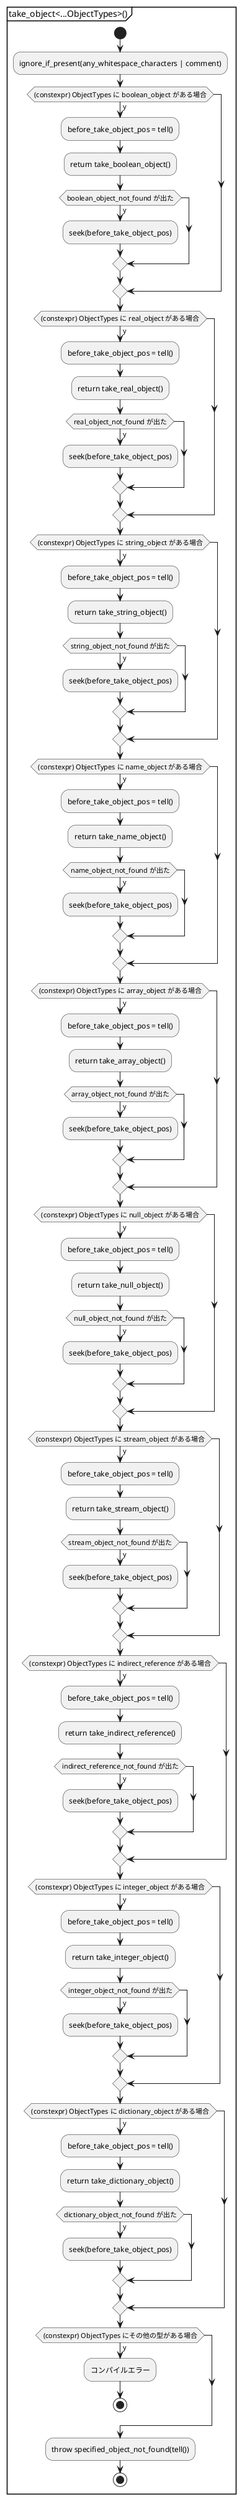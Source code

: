 @startuml take_object
partition "take_object<...ObjectTypes>()" {
start
	:ignore_if_present(any_whitespace_characters | comment);

	if ((constexpr) ObjectTypes に boolean_object がある場合) then (y)
		:before_take_object_pos = tell();
		:return take_boolean_object();
		if (boolean_object_not_found が出た) then (y)
			:seek(before_take_object_pos);
		endif
	endif
	if ((constexpr) ObjectTypes に real_object がある場合) then (y)
		:before_take_object_pos = tell();
		:return take_real_object();
		if (real_object_not_found が出た) then (y)
			:seek(before_take_object_pos);
		endif
	endif
	if ((constexpr) ObjectTypes に string_object がある場合) then (y)
		:before_take_object_pos = tell();
		:return take_string_object();
		if (string_object_not_found が出た) then (y)
			:seek(before_take_object_pos);
		endif
	endif
	if ((constexpr) ObjectTypes に name_object がある場合) then (y)
		:before_take_object_pos = tell();
		:return take_name_object();
		if (name_object_not_found が出た) then (y)
			:seek(before_take_object_pos);
		endif
	endif
	if ((constexpr) ObjectTypes に array_object がある場合) then (y)
		:before_take_object_pos = tell();
		:return take_array_object();
		if (array_object_not_found が出た) then (y)
			:seek(before_take_object_pos);
		endif
	endif
	if ((constexpr) ObjectTypes に null_object がある場合) then (y)
		:before_take_object_pos = tell();
		:return take_null_object();
		if (null_object_not_found が出た) then (y)
			:seek(before_take_object_pos);
		endif
	endif
	if ((constexpr) ObjectTypes に stream_object がある場合) then (y)
		:before_take_object_pos = tell();
		:return take_stream_object();
		if (stream_object_not_found が出た) then (y)
			:seek(before_take_object_pos);
		endif
	endif
	if ((constexpr) ObjectTypes に indirect_reference がある場合) then (y)
		:before_take_object_pos = tell();
		:return take_indirect_reference();
		if (indirect_reference_not_found が出た) then (y)
			:seek(before_take_object_pos);
		endif
	endif
	if ((constexpr) ObjectTypes に integer_object がある場合) then (y)
		:before_take_object_pos = tell();
		:return take_integer_object();
		if (integer_object_not_found が出た) then (y)
			:seek(before_take_object_pos);
		endif
	endif
	if ((constexpr) ObjectTypes に dictionary_object がある場合) then (y)
		:before_take_object_pos = tell();
		:return take_dictionary_object();
		if (dictionary_object_not_found が出た) then (y)
			:seek(before_take_object_pos);
		endif
	endif

	if ((constexpr) ObjectTypes にその他の型がある場合) then (y)
		:コンパイルエラー;
		stop
	endif

	:throw specified_object_not_found(tell());
stop
}
@enduml

@startuml take_boolean_object
partition "take_boolean_object()" {
start
	:ignore_if_present(any_whitespace_characters | comment);

	if (attempt_token("true")) then (y)
		:return boolean_object(true);
		stop
	elseif (attempt_token("false")) then (y)
		:return boolean_object(false);
		stop
	endif

	:throw boolean_object_not_found(tell());
stop
}
@enduml

@startuml take_integer_object
partition "take_integer_object()" {
start
	:ignore_if_present(any_whitespace_characters | comment);
	:before_take_integer_pos = tell();
	:front_token = take_token();

	if (front_token が [+-]?10進整数 の形) then (y)
		:first_integer = front_token を解釈した整数;
		if (オーバーフロー) then (y)
			:throw integer_object_overflows(before_take_integer_pos);
			stop
		endif
		:return first_integer;
	endif

	:throw integer_object_not_found(before_take_integer_pos);
stop
}
@enduml

@startuml take_real_object
partition "take_real_object()" {
start
	:ignore_if_present(any_whitespace_characters | comment);
	:before_take_real_pos = tell();
	:front_token = take_token();

	if (front_token が [+-]?10進整数.10進整数 の形（但し、10進整数のどちらかは空でも良い）) then (y)
		:return real_object(front_token を解釈した小数);
		if (オーバーフロー) then (y)
			:throw real_object_overflows(before_take_real_pos);
			stop
		endif
		stop
	endif

	:throw real_object_not_found(before_take_real_pos);
stop
}
@enduml

@startuml take_string_object
partition "take_string_object()" {
start
	:ignore_if_present(any_whitespace_characters | comment);
	:before_take_string_pos = tell();

	' Literal String
	if (attempt_token("(")) then (y)
		:literal_string : string_object;
		:number_of_left_parenthesis = 1;
		:number_of_right_parenthesis = 0;
		while (!ファイル終端 && number_of_left_parenthesis != number_of_right_parenthesis) is (y)
			switch (次の文字?)
			case (()
				:++number_of_left_parenthesis;
				:literal_string += '(';
			case ())
				:++number_of_right_parenthesis;
				if (number_of_left_parenthesis != number_of_right_parenthesis) then (y)
					:literal_string += ')';
				endif
			case (\\ r)
				:literal_string += '\\n';
				:attempt("\\n");
			case (\\  \\) /' for visibility. just means \\\\ '/
				switch (次の文字?)
				case (n)
					:literal_string += '\\n';
				case (r)
					:literal_string += '\\r';
				case (t)
					:literal_string += '\\ t';
				case (b)
					:literal_string += '\\b';
				case (f)
					:literal_string += '\\f';
				case (()
					:literal_string += '(';
				case ())
					:literal_string += ')';
				case (\\  \\) /' for visibility. just means \\\\ '/
					:literal_string += '\\\\';
				case (\\ r)
					:attempt("\\n");
				case (\\ n)
					:do nothing;
				case (0-7)
					:octal_character = 読み取ったcaseの数値 : uint8_t;
					if (次の文字 == 0-7)
						:octal_character = 8 * octal_character + 読み取ったifの数値;
						if (次の文字 == 0-7)
							:octal_character = 8 * octal_character + 読み取ったifの数値;
						endif
					endif
				case (default)
					:literal_string += 読み取った文字;
				endswitch
			case (default)
				:literal_string += 読み取った文字;
			endswitch
		endwhile

		if (number_of_left_parenthesis != number_of_right_parenthesis) then (y)
			:throw literal_string_lack_of_right_parenthesis(before_take_string_pos);
			stop
		endif

		:return string_object(literal_string);
		stop
	endif

	' Hexadecimal String
	if (attempt_token("<")) then (y)
		:hexadecimal_string : string_object;

		:character     : unsigned char = 0;
		:hex_digit_pos : int           = 0;
		while ((hex_token = take_token()) != ">") is (y)
			if (!hex_token.has_value()) then (y)
				:throw hexadecimal_string_lack_of_greater_than_sign(before_take_string_pos);
				stop
			endif

			:hex_token_last_pos = tell();
			:hex_view = hex_token : string_view;
			while (hex_digit in hex_view) is (y)
				:++hex_digit_pos;

				if (hex_digit != 0-9, A-F, a-f) then (y)
					:throw hexadecimal_string_non_hexadecimal_digit_found(hex_token_last_pos - hex_view.length() + hex_digitの位置);
					stop
				endif

				:character の (hex_digit_pos - 1) * 4 ビット目から4ビット分を hex_digit で埋める;

				if (2 == hex_digit_pos) then (y)
					:hexadecimal_string.push_back(character);
					:character = 0;
					:hex_digit_pos = 0;
				endif
			endwhile
		endwhile
		if (1 == hex_digit_pos) then (y)
			:hexadecimal_string.push_back(character);
		endif

		:return hexadecimal_string;
		stop
	endif

	:throw string_object_not_found(before_take_string_pos);
stop
}
@enduml

@startuml take_name_object
partition "take_name_object()" {
start
	:ignore_if_present(any_whitespace_characters | comment);
	:before_take_name_pos = tell();

	if (attempt_token("/")) then (y)
		if (!is_regular(peek())) then (y)
			:return name_object();
			stop
		else
			:name_token = take_token();
			:#xx で xx が16進2桁になっている時、その数値の表す文字に置き換える;
			:return name_object(name_token);
			stop
		endif
	endif

	:throw name_object_not_found(before_take_name_pos);
stop
}
@enduml

@startuml take_array_object
partition "take_array_object()" {
start
	:ignore_if_present(any_whitespace_characters | comment);
	:before_take_array_pos = tell();

	if (attempt_token("[")) then (y)
		:array : array_object;

		while (!attempt_token("]")) is (y)
			if (no_token()) then (y)
				:throw array_lack_of_right_square_bracket(before_take_array_pos);
				stop
			endif

			:ignore_if_present(any_whitespace_characters | comment);
			:before_element_pos = tell();
			:element = take_object();
			if (specified_object_not_found が出た) then (y)
				:throw array_invalid_element(before_element_pos);
			endif
			:array.push_back(element);
		endwhile

		:return array;
		stop
	endif

	:throw array_object_not_found(before_take_array_pos);
stop
}
@enduml

@startuml take_dictionary_object
partition "take_dictionary_object()" {
start
	:ignore_if_present(any_whitespace_characters | comment);
	:before_take_dictionary_pos = tell();

	if (attempt_token("<<")) then (y)
		:dictionary : dictionary_object;

		while (!attempt_token(">>")) is (y)
			if (no_token()) then (y)
				:throw dictionary_lack_of_double_greater_than_sign(before_take_dictionary_pos);
				stop
			endif

			:name = take_name_object();

			:value = take_object();
			if (specified_object_not_found が出た) then (y)
				:throw dictionary_invalid_value(tell());
			endif
			if (value != null) then (y)
				:dictionary.emplace(name, value);
			endif
		endwhile

		:return dictionary;
	endif

	:throw dictionary_object_not_found(before_take_dictionary_pos);
stop
}
@enduml

@startuml take_stream_object
partition "take_stream_object()" {
start
	:ignore_if_present(any_whitespace_characters | comment);
	:before_take_stream_object_pos = tell();

	:dictionary = take_dictionary_object();
	if (dictionary_object_not_found が出た) then (y)
		:throw stream_object_not_found(before_take_stream_object_pos);
		stop
	endif

	if (!attempt_token("stream")) then (y)
		:throw stream_object_not_found(before_take_stream_object_pos);
		stop
	endif

	:promise({"\r\n", "\n"});

	if (!dictionary.contains("Length")) then (y)
		:throw stream_dictionary_absence_of_Length_entry(before_take_stream_object_pos);
		stop
	endif

	:stream_length = dereference<integer_object>(dictionary.at("Length"));

	:head_of_data = tell();
	:stream_data : std::string = stream_lengthバイト読み取り;
	' HACK: stream_length バイト読み取り中に、Filterに対する明示的なEODマーカーが出現した場合にエラーにする
	if (stream_lengthバイト読み取れなかった) then (y)
		:throw stream_data_is_shorter_than_Length(head_of_data, stream_length);
		stop
	endif

	:promise({"\r\n", "\n", "\r"});

	:ignore_if_present(EOL);

	:promise_token("endstream");
	
	:return stream_object(dictionary, stream_data);
stop
}
@enduml

@startuml take_null_object
partition "take_null_object()" {
start
	:ignore_if_present(any_whitespace_characters | comment);
	:before_take_null_pos = tell();

	if (attempt_token("null")) then (y)
		:return null;
		stop
	endif

	:throw null_object_not_found(before_take_null_pos);
stop
}
@enduml

@startuml take_indirect_reference
partition "take_indirect_reference()" {
start
	:ignore_if_present(any_whitespace_characters | comment);
	:before_take_indirect_reference_pos = tell();

	:first_integer  = take_integer_object();
	:second_integer = take_integer_object();
	if (integer_object_not_found が上のどちらかで出た) then (y)
		:throw indirect_reference_not_found(before_take_indirect_reference_pos);
	endif

	if (attempt_token("R")) then (y)
		:return indirect_reference{first_integer, second_integer};
		stop
	endif

	:throw indirect_reference_not_found(before_take_indirect_reference_pos);
stop
}
@enduml

@startuml take_indirect_object
partition "take_indirect_object(in object_info : const xref_inuse_entry&)" {
start
	:before_take_indirect_object_pos = tell();
	:seek(object_info.byte_offset);

	:ignore_if_present(any_whitespace_characters | comment);
	:begin_of_indirect_object = tell();

	:first_integer = take_integer_object() : object_t;
	:second_integer = take_integer_object() : generation_t;

	if (first_integer != object_info.object_number || second_integer != object_info.generation_number) then (y)
		:indirect_object_is_inconsistent_with_xref_table(begin_of_indirect_object, object_info);
		stop
	endif

	:promise_token("obj");

	:object = take_any_direct_object();

	:promise_token("endobj");

	:seek(before_take_indirect_object_pos);

	:return object;
stop
}
@enduml

@startuml add_xref_table
partition "add_xref_table(in referenced_xref_table : const xref_table&)" {
start
	' HACK: change to add
	:m_xref_table = referenced_xref_table;
stop
}
@enduml

@startuml dereference of any
partition "dereference<...ObjectTypes>(in object : const std::variant<...ObjectTypesContainingRef>&)" {
start
	if (object が indirect_reference) then (y)
		:return dereference<ObjectTypes...>(object as indirect_reference);
		stop
	else
		if (object が ObjectTypes のいずれかの型を持つ) then (y)
			:return object;
			stop
		else
			:throw type_mismatch;
			stop
		endif
	endif
'stop
}
@enduml

@startuml dereference of reference
partition "dereference<...ObjectTypes>(in reference : const indirect_reference&)" {
start
	if (!m_object_cache.contains(pair{reference.object_number, reference.generation_number})) then (y)
		if (m_xref_table.contains(reference.object_number, reference.generation_number) && m_xref_table.at(reference.object_number, reference.generation_number) は xref_inuse_entry) then (y)
			:new_object = take_indirect_object(*this, m_xref_table.at(reference.object_number, reference.generation_number));
		else
			:new_object = null;
		endif

		:m_object_cache.add(pair{reference.object_number, reference.generation_number}, new_object);
	endif

	:object = m_object_cache.get(pair{reference.object_number, reference.generation_number});
	if (object が ObjectTypes のいずれかの型を持つ)
		:return object;
		stop
	else
		:throw type_mismatch;
		stop
	endif
'stop
}
@enduml
